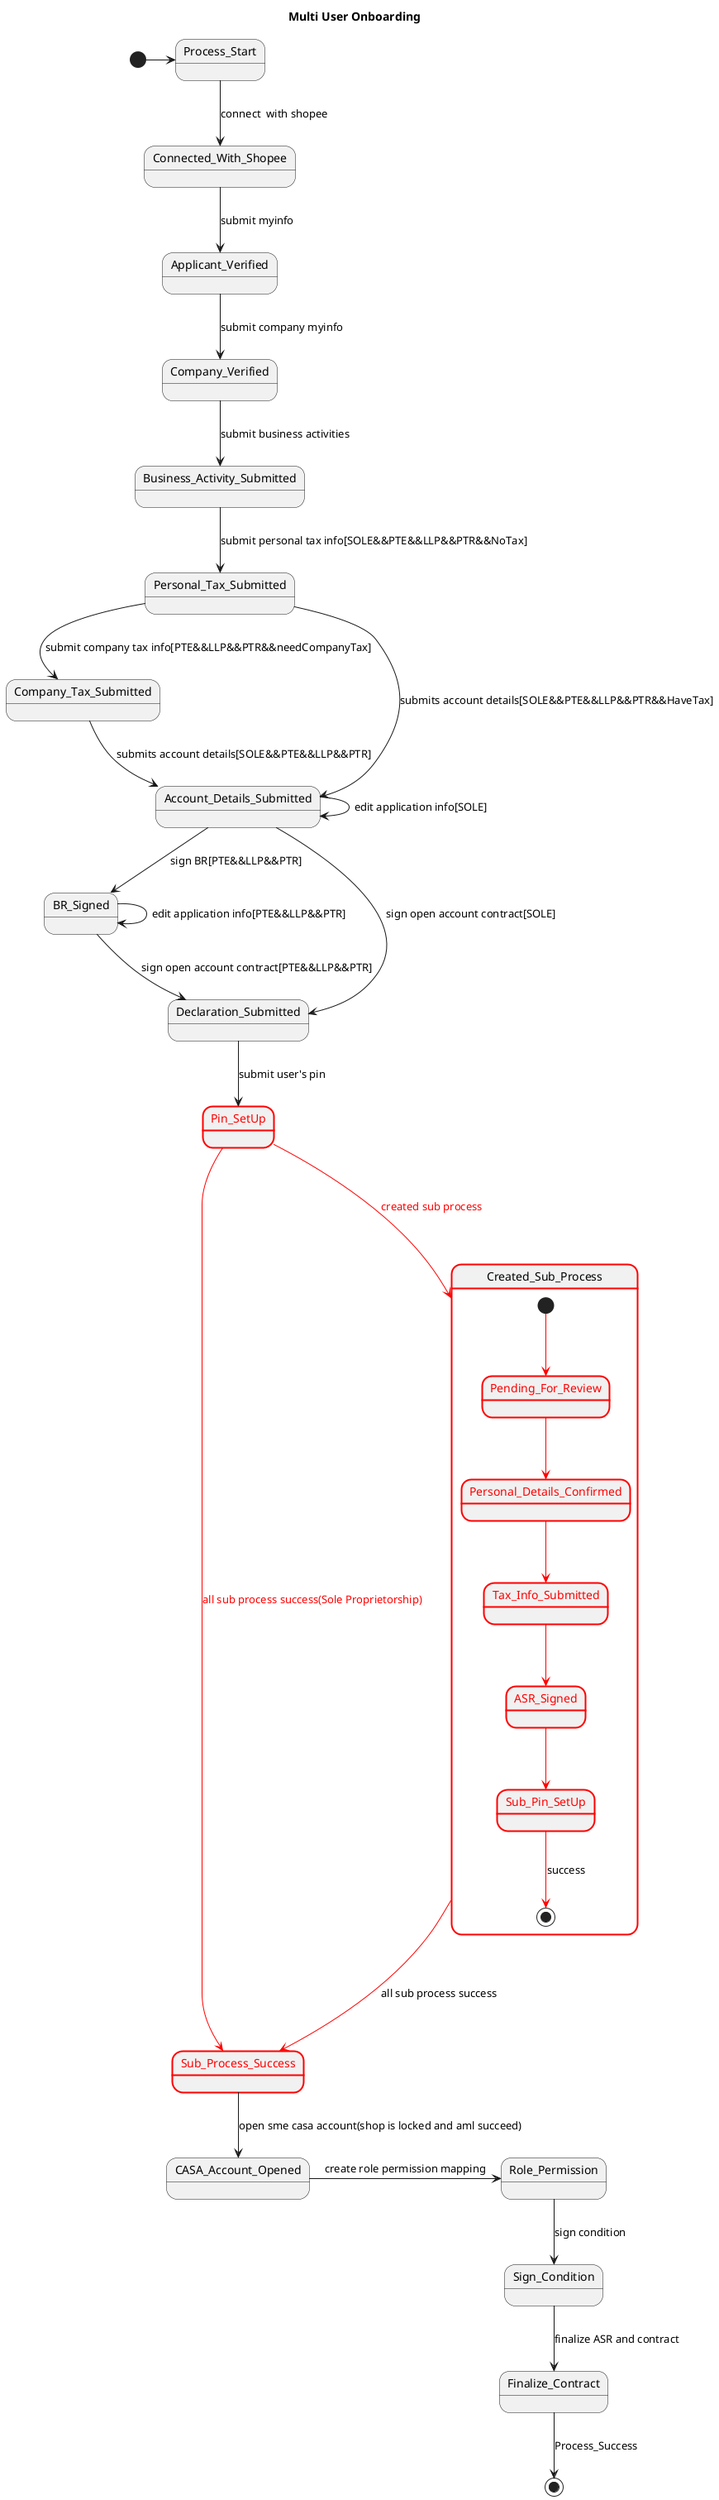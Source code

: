@startuml

title "Multi User Onboarding"


state Pin_SetUp #line.bold;line:red;text:red{
}
state Sub_Process_Success #line.bold;line:red;text:red{
}

[*] -> Process_Start
Process_Start --> Connected_With_Shopee: connect  with shopee
Connected_With_Shopee --> Applicant_Verified: submit myinfo
Applicant_Verified --> Company_Verified: submit company myinfo
Company_Verified --> Business_Activity_Submitted: submit business activities
Business_Activity_Submitted --> Personal_Tax_Submitted: submit personal tax info[SOLE&&PTE&&LLP&&PTR&&NoTax]
Personal_Tax_Submitted --> Company_Tax_Submitted: submit company tax info[PTE&&LLP&&PTR&&needCompanyTax]
Company_Tax_Submitted --> Account_Details_Submitted: submits account details[SOLE&&PTE&&LLP&&PTR]
Personal_Tax_Submitted --> Account_Details_Submitted: submits account details[SOLE&&PTE&&LLP&&PTR&&HaveTax]
Account_Details_Submitted --> BR_Signed: sign BR[PTE&&LLP&&PTR]
Account_Details_Submitted --> Account_Details_Submitted: edit application info[SOLE]
BR_Signed --> BR_Signed:  edit application info[PTE&&LLP&&PTR]
BR_Signed --> Declaration_Submitted: sign open account contract[PTE&&LLP&&PTR]
Account_Details_Submitted --> Declaration_Submitted: sign open account contract[SOLE]
Declaration_Submitted --> Pin_SetUp: submit user's pin
Pin_SetUp -[#red]--> Created_Sub_Process: <font color=red>created sub process</font>
Pin_SetUp -[#red]--> Sub_Process_Success: <font color=red>all sub process success(Sole Proprietorship)</font>
state Created_Sub_Process #line.bold;line:red;text:red{
    state Pending_For_Review #line.bold;line:red;text:red{
    }
    state Personal_Details_Confirmed #line.bold;line:red;text:red{
    }
    state Tax_Info_Submitted #line.bold;line:red;text:red{
    }
    state ASR_Signed #line.bold;line:red;text:red{
    }
    state Sub_Pin_SetUp #line.bold;line:red;text:red{
    }
    [*] -[#red]--> Pending_For_Review
    Pending_For_Review -[#red]--> Personal_Details_Confirmed
    Personal_Details_Confirmed -[#red]--> Tax_Info_Submitted
    Tax_Info_Submitted -[#red]--> ASR_Signed
    ASR_Signed -[#red]--> Sub_Pin_SetUp
    Sub_Pin_SetUp -[#red]--> [*]: success
}
Created_Sub_Process -[#red]--> Sub_Process_Success: all sub process success
Sub_Process_Success --> CASA_Account_Opened: open sme casa account(shop is locked and aml succeed)
CASA_Account_Opened -> Role_Permission: create role permission mapping
Role_Permission --> Sign_Condition: sign condition
Sign_Condition --> Finalize_Contract: finalize ASR and contract
Finalize_Contract --> [*]: Process_Success
@enduml